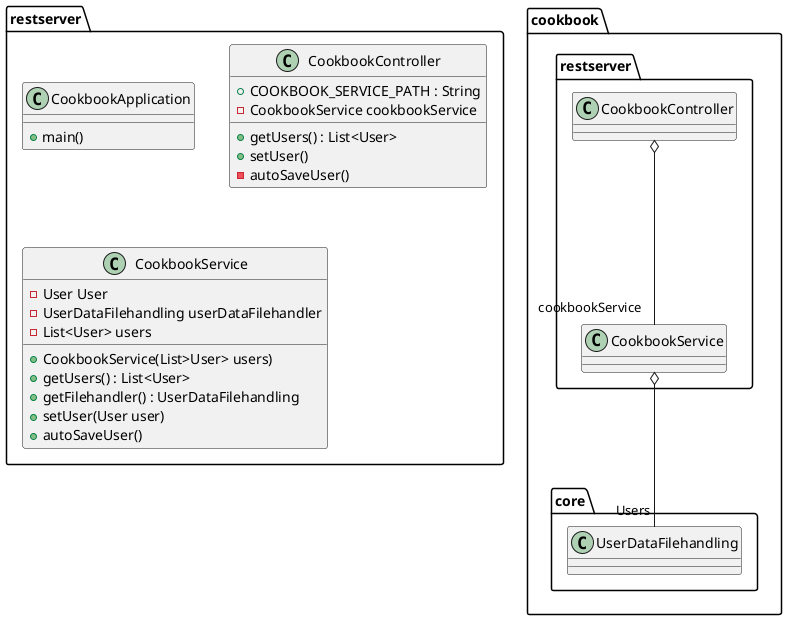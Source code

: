@startuml RestserverClassDiagram

package restserver {
    class CookbookApplication {
        + main()
    }

    class CookbookController {
        + COOKBOOK_SERVICE_PATH : String 
        - CookbookService cookbookService
        + getUsers() : List<User>
        + setUser()
        - autoSaveUser()

    }

    class CookbookService {
        - User User
        - UserDataFilehandling userDataFilehandler
        - List<User> users
        + CookbookService(List>User> users)
        + getUsers() : List<User>
        + getFilehandler() : UserDataFilehandling 
        + setUser(User user)
        + autoSaveUser()
    }
}

package cookbook.restserver{
     class CookbookController {
    }

    class CookbookService {
    }


}

package cookbook.core{
    class UserDataFilehandling{
    }
        cookbook.restserver.CookbookController  o-- "cookbookService" cookbook.restserver.CookbookService
        cookbook.restserver.CookbookService  o-- "Users" UserDataFilehandling


}

@enduml



